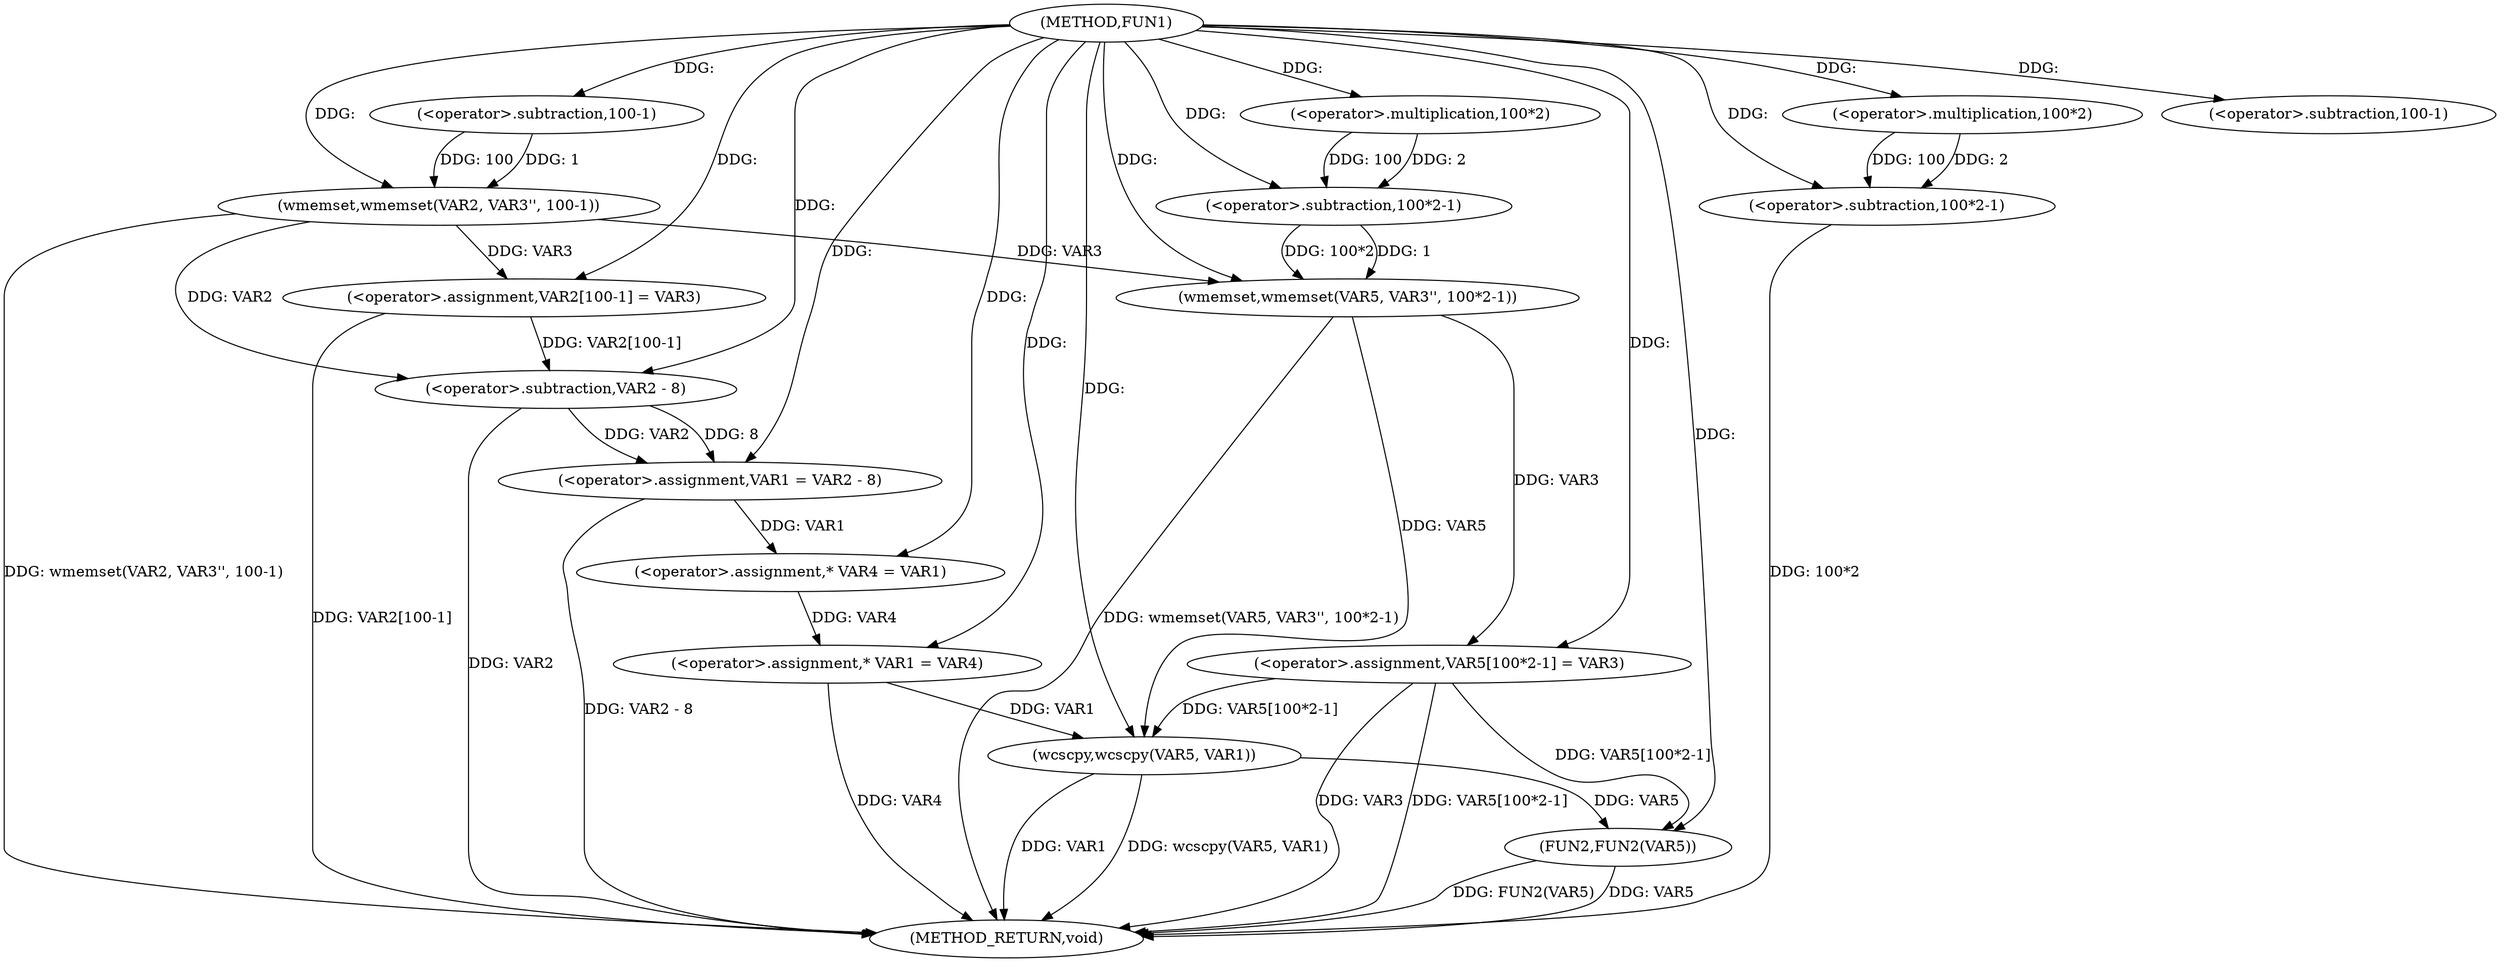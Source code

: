 digraph FUN1 {  
"1000100" [label = "(METHOD,FUN1)" ]
"1000155" [label = "(METHOD_RETURN,void)" ]
"1000104" [label = "(wmemset,wmemset(VAR2, VAR3'', 100-1))" ]
"1000107" [label = "(<operator>.subtraction,100-1)" ]
"1000110" [label = "(<operator>.assignment,VAR2[100-1] = VAR3)" ]
"1000113" [label = "(<operator>.subtraction,100-1)" ]
"1000117" [label = "(<operator>.assignment,VAR1 = VAR2 - 8)" ]
"1000119" [label = "(<operator>.subtraction,VAR2 - 8)" ]
"1000124" [label = "(<operator>.assignment,* VAR4 = VAR1)" ]
"1000128" [label = "(<operator>.assignment,* VAR1 = VAR4)" ]
"1000133" [label = "(wmemset,wmemset(VAR5, VAR3'', 100*2-1))" ]
"1000136" [label = "(<operator>.subtraction,100*2-1)" ]
"1000137" [label = "(<operator>.multiplication,100*2)" ]
"1000141" [label = "(<operator>.assignment,VAR5[100*2-1] = VAR3)" ]
"1000144" [label = "(<operator>.subtraction,100*2-1)" ]
"1000145" [label = "(<operator>.multiplication,100*2)" ]
"1000150" [label = "(wcscpy,wcscpy(VAR5, VAR1))" ]
"1000153" [label = "(FUN2,FUN2(VAR5))" ]
  "1000128" -> "1000155"  [ label = "DDG: VAR4"] 
  "1000141" -> "1000155"  [ label = "DDG: VAR5[100*2-1]"] 
  "1000104" -> "1000155"  [ label = "DDG: wmemset(VAR2, VAR3'', 100-1)"] 
  "1000150" -> "1000155"  [ label = "DDG: VAR1"] 
  "1000141" -> "1000155"  [ label = "DDG: VAR3"] 
  "1000153" -> "1000155"  [ label = "DDG: FUN2(VAR5)"] 
  "1000133" -> "1000155"  [ label = "DDG: wmemset(VAR5, VAR3'', 100*2-1)"] 
  "1000153" -> "1000155"  [ label = "DDG: VAR5"] 
  "1000144" -> "1000155"  [ label = "DDG: 100*2"] 
  "1000150" -> "1000155"  [ label = "DDG: wcscpy(VAR5, VAR1)"] 
  "1000117" -> "1000155"  [ label = "DDG: VAR2 - 8"] 
  "1000110" -> "1000155"  [ label = "DDG: VAR2[100-1]"] 
  "1000119" -> "1000155"  [ label = "DDG: VAR2"] 
  "1000100" -> "1000104"  [ label = "DDG: "] 
  "1000107" -> "1000104"  [ label = "DDG: 100"] 
  "1000107" -> "1000104"  [ label = "DDG: 1"] 
  "1000100" -> "1000107"  [ label = "DDG: "] 
  "1000104" -> "1000110"  [ label = "DDG: VAR3"] 
  "1000100" -> "1000110"  [ label = "DDG: "] 
  "1000100" -> "1000113"  [ label = "DDG: "] 
  "1000119" -> "1000117"  [ label = "DDG: VAR2"] 
  "1000119" -> "1000117"  [ label = "DDG: 8"] 
  "1000100" -> "1000117"  [ label = "DDG: "] 
  "1000104" -> "1000119"  [ label = "DDG: VAR2"] 
  "1000110" -> "1000119"  [ label = "DDG: VAR2[100-1]"] 
  "1000100" -> "1000119"  [ label = "DDG: "] 
  "1000117" -> "1000124"  [ label = "DDG: VAR1"] 
  "1000100" -> "1000124"  [ label = "DDG: "] 
  "1000124" -> "1000128"  [ label = "DDG: VAR4"] 
  "1000100" -> "1000128"  [ label = "DDG: "] 
  "1000100" -> "1000133"  [ label = "DDG: "] 
  "1000104" -> "1000133"  [ label = "DDG: VAR3"] 
  "1000136" -> "1000133"  [ label = "DDG: 100*2"] 
  "1000136" -> "1000133"  [ label = "DDG: 1"] 
  "1000137" -> "1000136"  [ label = "DDG: 100"] 
  "1000137" -> "1000136"  [ label = "DDG: 2"] 
  "1000100" -> "1000137"  [ label = "DDG: "] 
  "1000100" -> "1000136"  [ label = "DDG: "] 
  "1000133" -> "1000141"  [ label = "DDG: VAR3"] 
  "1000100" -> "1000141"  [ label = "DDG: "] 
  "1000145" -> "1000144"  [ label = "DDG: 100"] 
  "1000145" -> "1000144"  [ label = "DDG: 2"] 
  "1000100" -> "1000145"  [ label = "DDG: "] 
  "1000100" -> "1000144"  [ label = "DDG: "] 
  "1000141" -> "1000150"  [ label = "DDG: VAR5[100*2-1]"] 
  "1000133" -> "1000150"  [ label = "DDG: VAR5"] 
  "1000100" -> "1000150"  [ label = "DDG: "] 
  "1000128" -> "1000150"  [ label = "DDG: VAR1"] 
  "1000141" -> "1000153"  [ label = "DDG: VAR5[100*2-1]"] 
  "1000150" -> "1000153"  [ label = "DDG: VAR5"] 
  "1000100" -> "1000153"  [ label = "DDG: "] 
}
